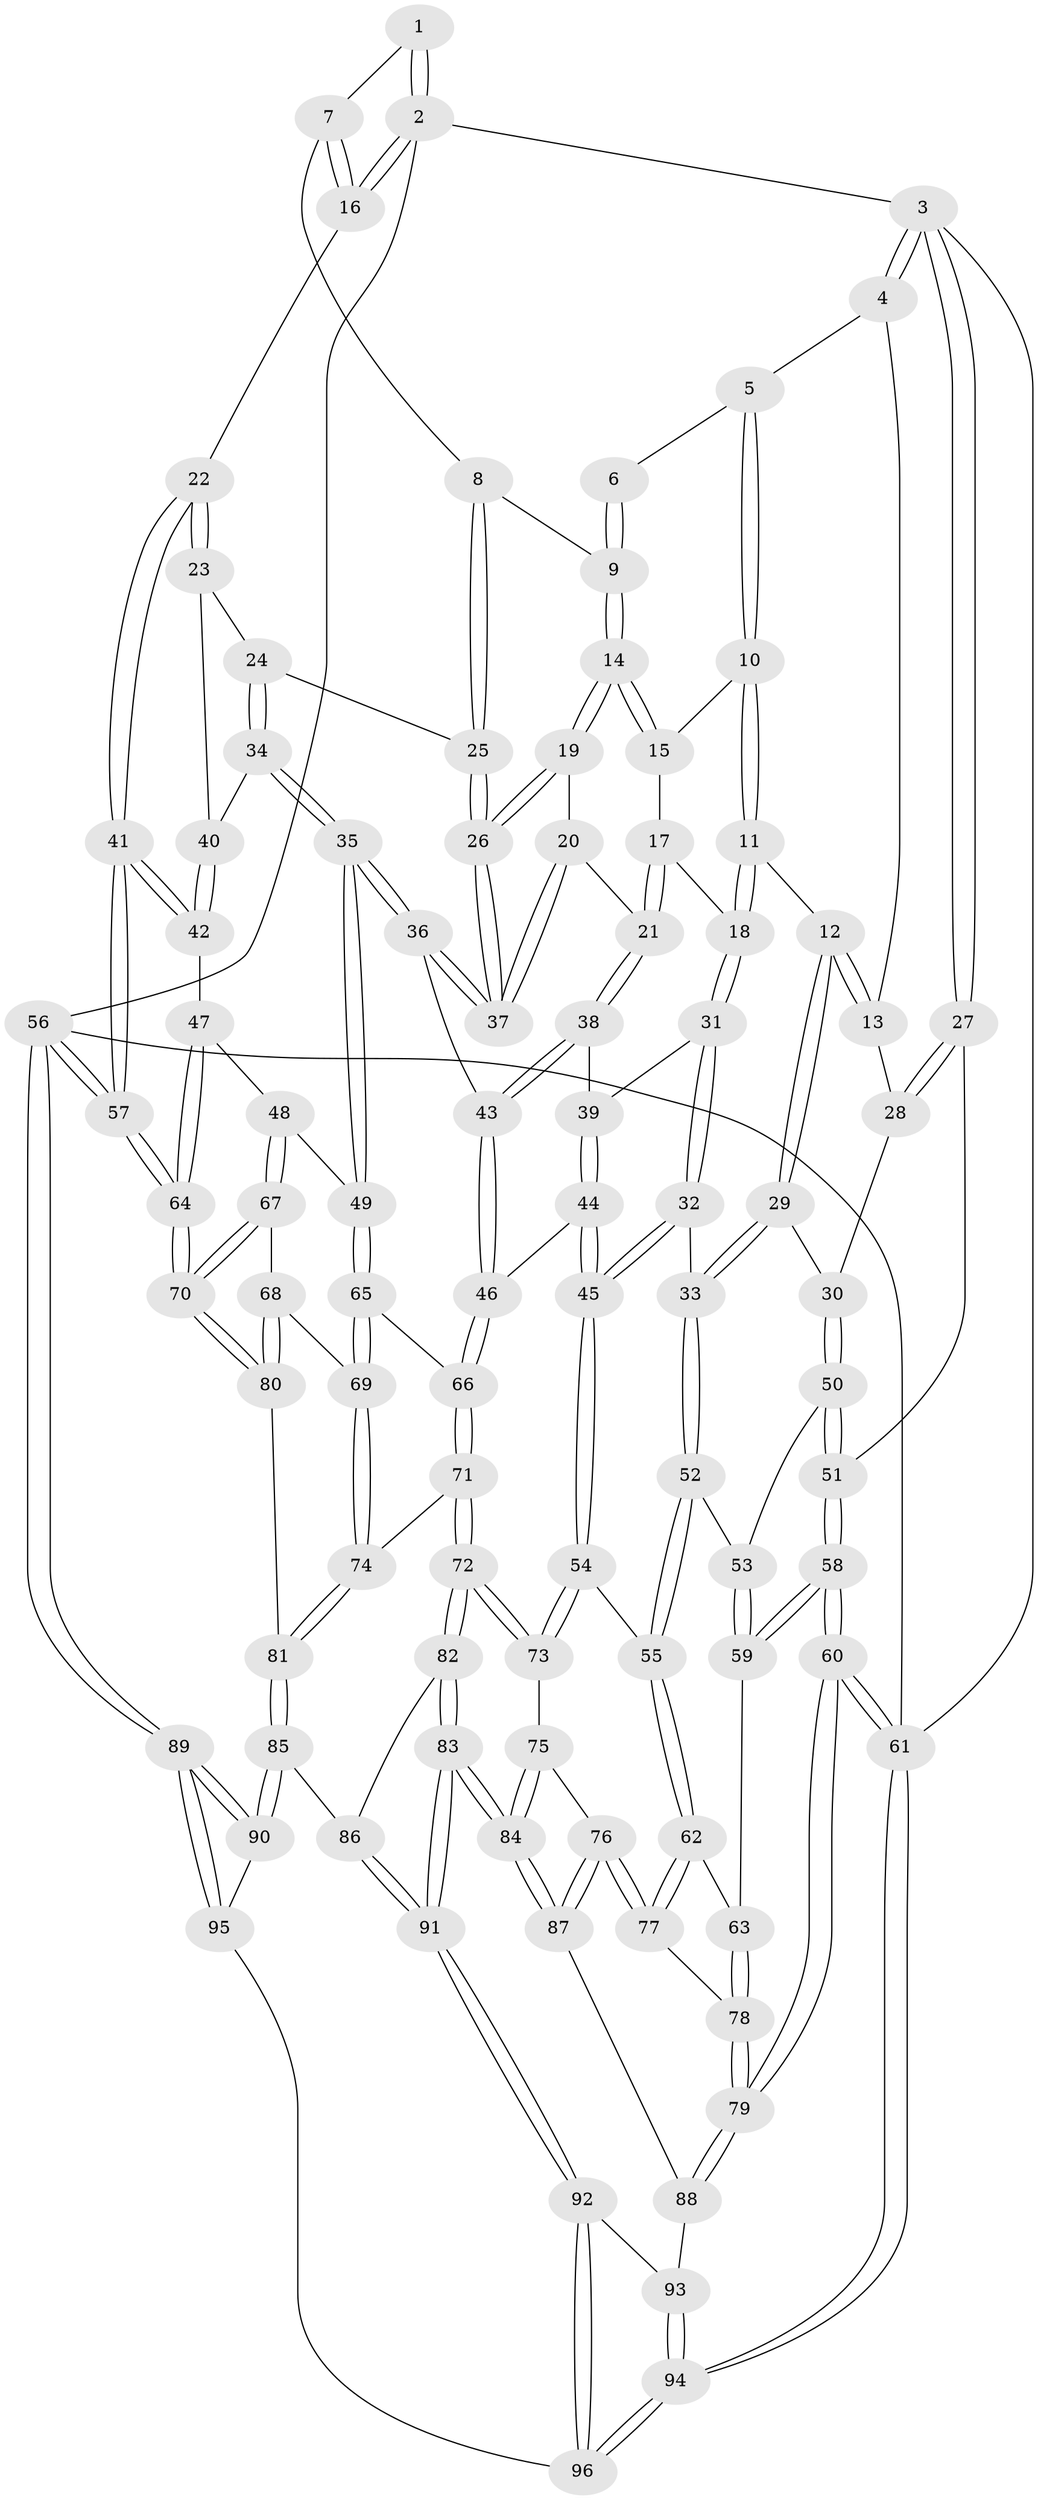 // Generated by graph-tools (version 1.1) at 2025/38/03/09/25 02:38:33]
// undirected, 96 vertices, 237 edges
graph export_dot {
graph [start="1"]
  node [color=gray90,style=filled];
  1 [pos="+0.7901515678378819+0"];
  2 [pos="+1+0"];
  3 [pos="+0+0"];
  4 [pos="+0.19373784567742885+0"];
  5 [pos="+0.521201335736965+0"];
  6 [pos="+0.7278810097805234+0"];
  7 [pos="+0.8049841614165579+0.09242472211495903"];
  8 [pos="+0.7779052945549552+0.12414085553716246"];
  9 [pos="+0.7285770122382472+0.12743786632101567"];
  10 [pos="+0.5256880596604795+0"];
  11 [pos="+0.29900860708240984+0.14834103997737502"];
  12 [pos="+0.2628531242891538+0.13162569928007165"];
  13 [pos="+0.19301477331697542+0.07261036585814004"];
  14 [pos="+0.6660857015235635+0.15386652506817075"];
  15 [pos="+0.5552178649157397+0.0656338731398848"];
  16 [pos="+1+0"];
  17 [pos="+0.5168494727910181+0.11739126803813693"];
  18 [pos="+0.3475462126983052+0.1993448558876014"];
  19 [pos="+0.6657716062041686+0.16030679101554532"];
  20 [pos="+0.5552307717893339+0.27323884117246855"];
  21 [pos="+0.4948892075099988+0.29009936153394766"];
  22 [pos="+1+0.06783521708294879"];
  23 [pos="+0.994950222014275+0.20245711958827306"];
  24 [pos="+0.8918777516782398+0.21336887974382274"];
  25 [pos="+0.8545897194700998+0.20334866800208193"];
  26 [pos="+0.7244387583590051+0.32459088145054144"];
  27 [pos="+0+0.21270145934041007"];
  28 [pos="+0.1286766139905186+0.12378525394964962"];
  29 [pos="+0.1902979932682563+0.35220418282751126"];
  30 [pos="+0.12999851601874238+0.34486561847887015"];
  31 [pos="+0.36769970580395434+0.2596982932991053"];
  32 [pos="+0.24686468126829303+0.37536131700299813"];
  33 [pos="+0.23509414689169952+0.3742559776182302"];
  34 [pos="+0.8425749626813894+0.34674886027682217"];
  35 [pos="+0.734941313559423+0.44014122411700074"];
  36 [pos="+0.734813676721969+0.4400799457753389"];
  37 [pos="+0.7230606867588871+0.3803495960560568"];
  38 [pos="+0.4934875507396328+0.29141524669714974"];
  39 [pos="+0.43660758945334893+0.3013282186835421"];
  40 [pos="+0.9244712504217938+0.3301022303965599"];
  41 [pos="+1+0.3954137668349594"];
  42 [pos="+0.9699927712678164+0.44025949520324037"];
  43 [pos="+0.6169384353826541+0.47604232062346014"];
  44 [pos="+0.4045531048081128+0.5260538113208246"];
  45 [pos="+0.39371473748388863+0.531290637479322"];
  46 [pos="+0.5549585388809478+0.5249797493873117"];
  47 [pos="+0.8759827638605413+0.4908495022191839"];
  48 [pos="+0.7916980535049211+0.48776248068601497"];
  49 [pos="+0.7616996311425014+0.4653226101911559"];
  50 [pos="+0.1050529955634829+0.35565907709290484"];
  51 [pos="+0+0.24161820042679308"];
  52 [pos="+0.18132349144179521+0.5180019928735299"];
  53 [pos="+0.08112937901083386+0.4768089764054722"];
  54 [pos="+0.36827732356204956+0.5689343978524823"];
  55 [pos="+0.2334026957337425+0.6085431107411687"];
  56 [pos="+1+1"];
  57 [pos="+1+0.9398670050991134"];
  58 [pos="+0+0.614607299144169"];
  59 [pos="+0+0.5790665877429234"];
  60 [pos="+0+0.9351420800663367"];
  61 [pos="+0+1"];
  62 [pos="+0.21746838038102134+0.6258418671640984"];
  63 [pos="+0.07794075900127773+0.6190557091242029"];
  64 [pos="+1+0.9030493412048718"];
  65 [pos="+0.6798377411642984+0.6448426922991635"];
  66 [pos="+0.580818057363448+0.6255118644474223"];
  67 [pos="+0.8020987484574255+0.62433751452038"];
  68 [pos="+0.7213802906834406+0.6897831466267955"];
  69 [pos="+0.7151825721554711+0.6882694607933646"];
  70 [pos="+0.9306345920580422+0.7828292321118487"];
  71 [pos="+0.5754680169495726+0.7245129341179821"];
  72 [pos="+0.5421075065013737+0.7504463056247598"];
  73 [pos="+0.38629859936246946+0.6368130869572183"];
  74 [pos="+0.5893085517256688+0.7285438705808296"];
  75 [pos="+0.3724158907220231+0.7229972221927226"];
  76 [pos="+0.21428035964671238+0.7826010907653823"];
  77 [pos="+0.20576771237206842+0.7490491055644309"];
  78 [pos="+0.0973017881834039+0.7254795211124092"];
  79 [pos="+0+0.878318164004002"];
  80 [pos="+0.7443351087053935+0.7983165418035137"];
  81 [pos="+0.7110240423869005+0.8236896150337208"];
  82 [pos="+0.5316453075763918+0.7726438829229582"];
  83 [pos="+0.4359059668744535+0.8846416187771708"];
  84 [pos="+0.4313731321164733+0.879599384387862"];
  85 [pos="+0.69409063042515+0.8736667865077634"];
  86 [pos="+0.6444971195022035+0.8761415811227032"];
  87 [pos="+0.21399671900792844+0.7868010268638364"];
  88 [pos="+0.1969919320762786+0.8143967357604276"];
  89 [pos="+1+1"];
  90 [pos="+0.695952950075851+0.8785737636535278"];
  91 [pos="+0.4420658277221892+0.9758869814147126"];
  92 [pos="+0.4315235366785314+1"];
  93 [pos="+0.20654617749955795+0.8860688652881907"];
  94 [pos="+0+1"];
  95 [pos="+0.5392573079279613+1"];
  96 [pos="+0.43952680571900676+1"];
  1 -- 2;
  1 -- 2;
  1 -- 7;
  2 -- 3;
  2 -- 16;
  2 -- 16;
  2 -- 56;
  3 -- 4;
  3 -- 4;
  3 -- 27;
  3 -- 27;
  3 -- 61;
  4 -- 5;
  4 -- 13;
  5 -- 6;
  5 -- 10;
  5 -- 10;
  6 -- 9;
  6 -- 9;
  7 -- 8;
  7 -- 16;
  7 -- 16;
  8 -- 9;
  8 -- 25;
  8 -- 25;
  9 -- 14;
  9 -- 14;
  10 -- 11;
  10 -- 11;
  10 -- 15;
  11 -- 12;
  11 -- 18;
  11 -- 18;
  12 -- 13;
  12 -- 13;
  12 -- 29;
  12 -- 29;
  13 -- 28;
  14 -- 15;
  14 -- 15;
  14 -- 19;
  14 -- 19;
  15 -- 17;
  16 -- 22;
  17 -- 18;
  17 -- 21;
  17 -- 21;
  18 -- 31;
  18 -- 31;
  19 -- 20;
  19 -- 26;
  19 -- 26;
  20 -- 21;
  20 -- 37;
  20 -- 37;
  21 -- 38;
  21 -- 38;
  22 -- 23;
  22 -- 23;
  22 -- 41;
  22 -- 41;
  23 -- 24;
  23 -- 40;
  24 -- 25;
  24 -- 34;
  24 -- 34;
  25 -- 26;
  25 -- 26;
  26 -- 37;
  26 -- 37;
  27 -- 28;
  27 -- 28;
  27 -- 51;
  28 -- 30;
  29 -- 30;
  29 -- 33;
  29 -- 33;
  30 -- 50;
  30 -- 50;
  31 -- 32;
  31 -- 32;
  31 -- 39;
  32 -- 33;
  32 -- 45;
  32 -- 45;
  33 -- 52;
  33 -- 52;
  34 -- 35;
  34 -- 35;
  34 -- 40;
  35 -- 36;
  35 -- 36;
  35 -- 49;
  35 -- 49;
  36 -- 37;
  36 -- 37;
  36 -- 43;
  38 -- 39;
  38 -- 43;
  38 -- 43;
  39 -- 44;
  39 -- 44;
  40 -- 42;
  40 -- 42;
  41 -- 42;
  41 -- 42;
  41 -- 57;
  41 -- 57;
  42 -- 47;
  43 -- 46;
  43 -- 46;
  44 -- 45;
  44 -- 45;
  44 -- 46;
  45 -- 54;
  45 -- 54;
  46 -- 66;
  46 -- 66;
  47 -- 48;
  47 -- 64;
  47 -- 64;
  48 -- 49;
  48 -- 67;
  48 -- 67;
  49 -- 65;
  49 -- 65;
  50 -- 51;
  50 -- 51;
  50 -- 53;
  51 -- 58;
  51 -- 58;
  52 -- 53;
  52 -- 55;
  52 -- 55;
  53 -- 59;
  53 -- 59;
  54 -- 55;
  54 -- 73;
  54 -- 73;
  55 -- 62;
  55 -- 62;
  56 -- 57;
  56 -- 57;
  56 -- 89;
  56 -- 89;
  56 -- 61;
  57 -- 64;
  57 -- 64;
  58 -- 59;
  58 -- 59;
  58 -- 60;
  58 -- 60;
  59 -- 63;
  60 -- 61;
  60 -- 61;
  60 -- 79;
  60 -- 79;
  61 -- 94;
  61 -- 94;
  62 -- 63;
  62 -- 77;
  62 -- 77;
  63 -- 78;
  63 -- 78;
  64 -- 70;
  64 -- 70;
  65 -- 66;
  65 -- 69;
  65 -- 69;
  66 -- 71;
  66 -- 71;
  67 -- 68;
  67 -- 70;
  67 -- 70;
  68 -- 69;
  68 -- 80;
  68 -- 80;
  69 -- 74;
  69 -- 74;
  70 -- 80;
  70 -- 80;
  71 -- 72;
  71 -- 72;
  71 -- 74;
  72 -- 73;
  72 -- 73;
  72 -- 82;
  72 -- 82;
  73 -- 75;
  74 -- 81;
  74 -- 81;
  75 -- 76;
  75 -- 84;
  75 -- 84;
  76 -- 77;
  76 -- 77;
  76 -- 87;
  76 -- 87;
  77 -- 78;
  78 -- 79;
  78 -- 79;
  79 -- 88;
  79 -- 88;
  80 -- 81;
  81 -- 85;
  81 -- 85;
  82 -- 83;
  82 -- 83;
  82 -- 86;
  83 -- 84;
  83 -- 84;
  83 -- 91;
  83 -- 91;
  84 -- 87;
  84 -- 87;
  85 -- 86;
  85 -- 90;
  85 -- 90;
  86 -- 91;
  86 -- 91;
  87 -- 88;
  88 -- 93;
  89 -- 90;
  89 -- 90;
  89 -- 95;
  89 -- 95;
  90 -- 95;
  91 -- 92;
  91 -- 92;
  92 -- 93;
  92 -- 96;
  92 -- 96;
  93 -- 94;
  93 -- 94;
  94 -- 96;
  94 -- 96;
  95 -- 96;
}
